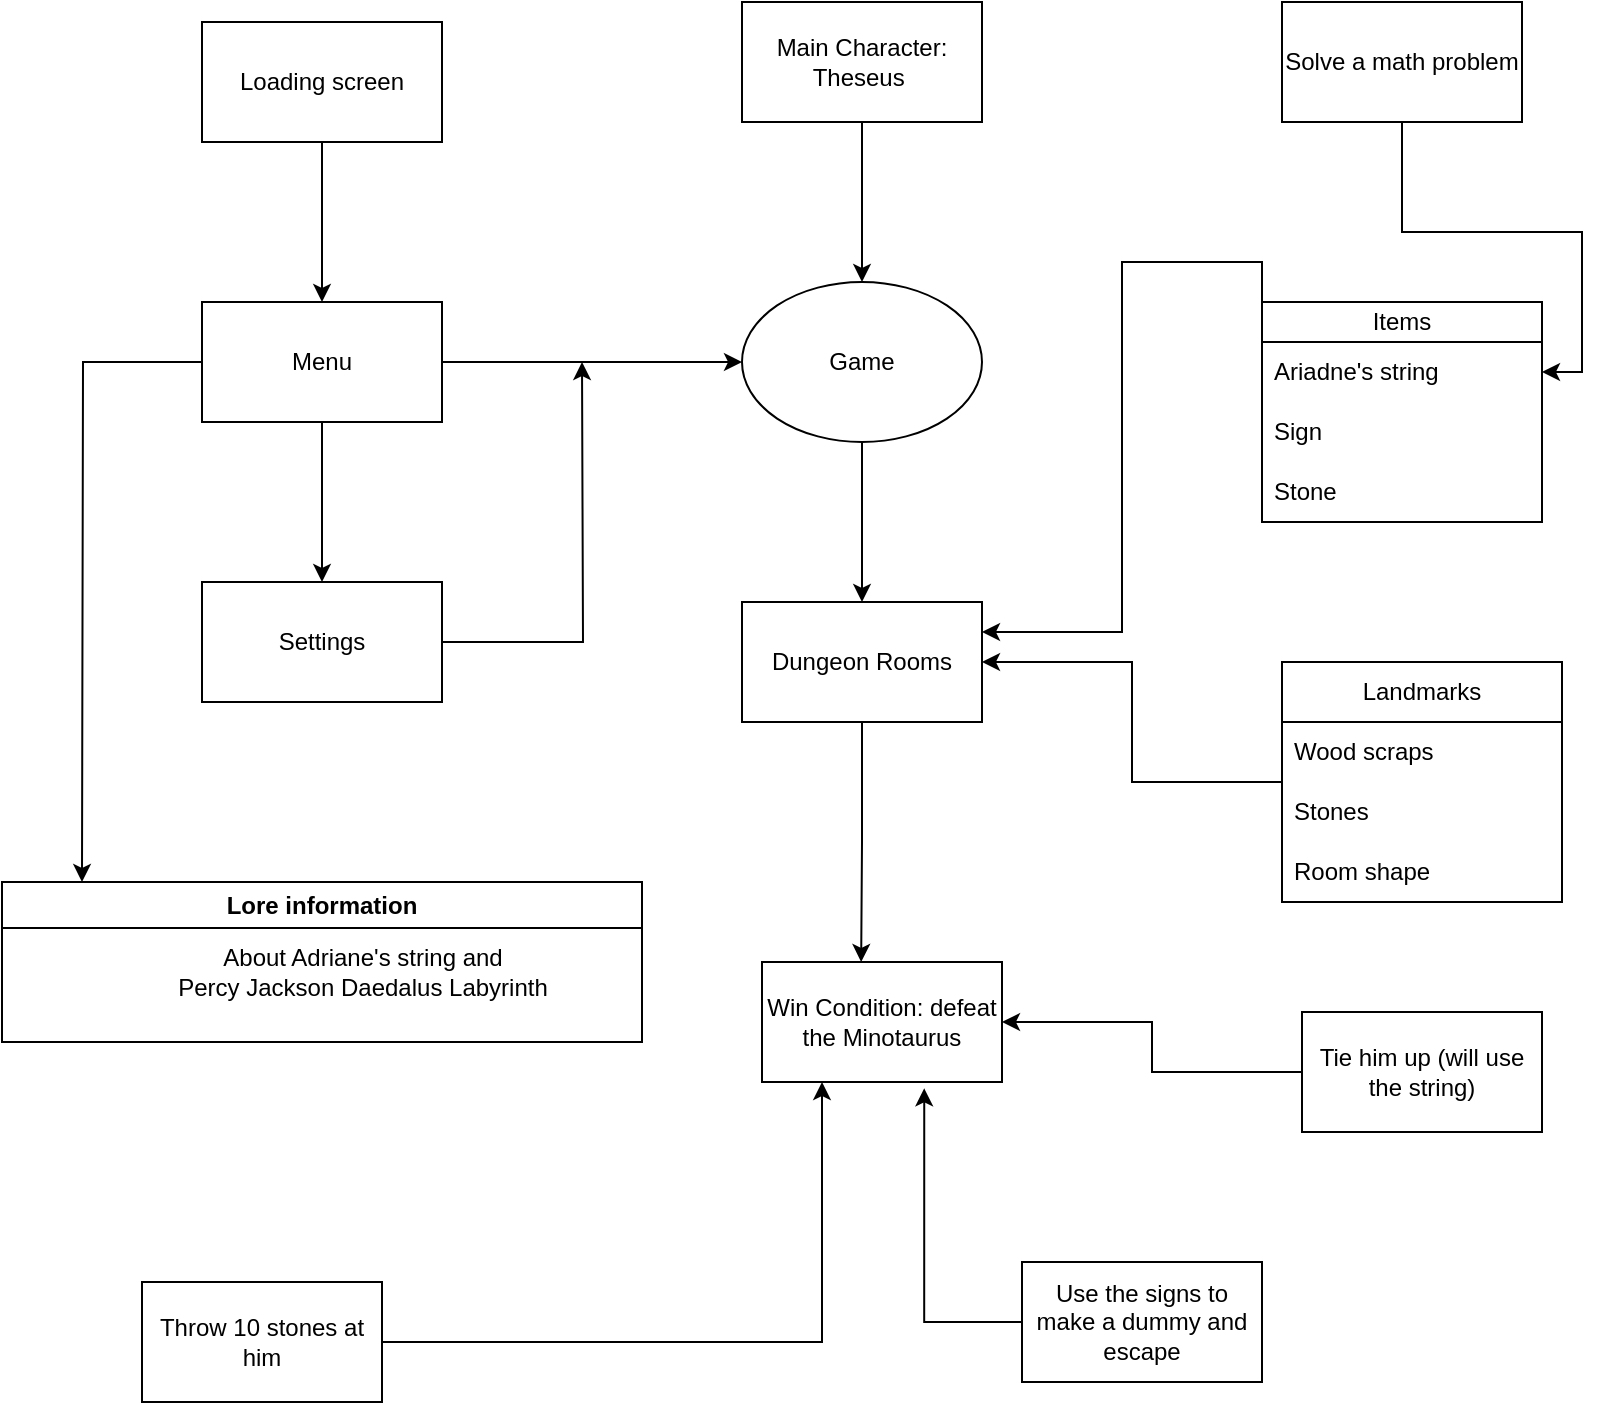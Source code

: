 <mxfile version="21.6.8" type="device">
  <diagram name="Page-1" id="nI2luKxmcoLUESW3IZcF">
    <mxGraphModel dx="1212" dy="660" grid="1" gridSize="10" guides="1" tooltips="1" connect="1" arrows="1" fold="1" page="1" pageScale="1" pageWidth="850" pageHeight="1100" math="0" shadow="0">
      <root>
        <mxCell id="0" />
        <mxCell id="1" parent="0" />
        <mxCell id="DSOuIaDj85ne6x_iDqN4-3" style="edgeStyle=orthogonalEdgeStyle;rounded=0;orthogonalLoop=1;jettySize=auto;html=1;entryX=0.5;entryY=0;entryDx=0;entryDy=0;" edge="1" parent="1" source="DSOuIaDj85ne6x_iDqN4-1" target="DSOuIaDj85ne6x_iDqN4-2">
          <mxGeometry relative="1" as="geometry" />
        </mxCell>
        <mxCell id="DSOuIaDj85ne6x_iDqN4-1" value="Loading screen" style="rounded=0;whiteSpace=wrap;html=1;" vertex="1" parent="1">
          <mxGeometry x="110" y="70" width="120" height="60" as="geometry" />
        </mxCell>
        <mxCell id="DSOuIaDj85ne6x_iDqN4-6" style="edgeStyle=orthogonalEdgeStyle;rounded=0;orthogonalLoop=1;jettySize=auto;html=1;entryX=0;entryY=0.5;entryDx=0;entryDy=0;" edge="1" parent="1" source="DSOuIaDj85ne6x_iDqN4-2" target="DSOuIaDj85ne6x_iDqN4-5">
          <mxGeometry relative="1" as="geometry" />
        </mxCell>
        <mxCell id="DSOuIaDj85ne6x_iDqN4-9" style="edgeStyle=orthogonalEdgeStyle;rounded=0;orthogonalLoop=1;jettySize=auto;html=1;entryX=0.5;entryY=0;entryDx=0;entryDy=0;" edge="1" parent="1" source="DSOuIaDj85ne6x_iDqN4-2" target="DSOuIaDj85ne6x_iDqN4-7">
          <mxGeometry relative="1" as="geometry" />
        </mxCell>
        <mxCell id="DSOuIaDj85ne6x_iDqN4-23" style="edgeStyle=orthogonalEdgeStyle;rounded=0;orthogonalLoop=1;jettySize=auto;html=1;exitX=0;exitY=0.5;exitDx=0;exitDy=0;" edge="1" parent="1" source="DSOuIaDj85ne6x_iDqN4-2">
          <mxGeometry relative="1" as="geometry">
            <mxPoint x="50" y="500" as="targetPoint" />
            <mxPoint x="50" y="270" as="sourcePoint" />
          </mxGeometry>
        </mxCell>
        <mxCell id="DSOuIaDj85ne6x_iDqN4-2" value="Menu" style="rounded=0;whiteSpace=wrap;html=1;" vertex="1" parent="1">
          <mxGeometry x="110" y="210" width="120" height="60" as="geometry" />
        </mxCell>
        <mxCell id="DSOuIaDj85ne6x_iDqN4-12" style="edgeStyle=orthogonalEdgeStyle;rounded=0;orthogonalLoop=1;jettySize=auto;html=1;entryX=0.5;entryY=0;entryDx=0;entryDy=0;" edge="1" parent="1" source="DSOuIaDj85ne6x_iDqN4-5" target="DSOuIaDj85ne6x_iDqN4-10">
          <mxGeometry relative="1" as="geometry" />
        </mxCell>
        <mxCell id="DSOuIaDj85ne6x_iDqN4-5" value="Game" style="ellipse;whiteSpace=wrap;html=1;" vertex="1" parent="1">
          <mxGeometry x="380" y="200" width="120" height="80" as="geometry" />
        </mxCell>
        <mxCell id="DSOuIaDj85ne6x_iDqN4-8" style="edgeStyle=orthogonalEdgeStyle;rounded=0;orthogonalLoop=1;jettySize=auto;html=1;" edge="1" parent="1" source="DSOuIaDj85ne6x_iDqN4-7">
          <mxGeometry relative="1" as="geometry">
            <mxPoint x="300" y="240" as="targetPoint" />
          </mxGeometry>
        </mxCell>
        <mxCell id="DSOuIaDj85ne6x_iDqN4-7" value="Settings&lt;br&gt;" style="rounded=0;whiteSpace=wrap;html=1;" vertex="1" parent="1">
          <mxGeometry x="110" y="350" width="120" height="60" as="geometry" />
        </mxCell>
        <mxCell id="DSOuIaDj85ne6x_iDqN4-33" style="edgeStyle=orthogonalEdgeStyle;rounded=0;orthogonalLoop=1;jettySize=auto;html=1;exitX=0.5;exitY=1;exitDx=0;exitDy=0;" edge="1" parent="1" source="DSOuIaDj85ne6x_iDqN4-10">
          <mxGeometry relative="1" as="geometry">
            <mxPoint x="439.579" y="540" as="targetPoint" />
          </mxGeometry>
        </mxCell>
        <mxCell id="DSOuIaDj85ne6x_iDqN4-10" value="Dungeon Rooms" style="rounded=0;whiteSpace=wrap;html=1;" vertex="1" parent="1">
          <mxGeometry x="380" y="360" width="120" height="60" as="geometry" />
        </mxCell>
        <mxCell id="DSOuIaDj85ne6x_iDqN4-17" style="edgeStyle=orthogonalEdgeStyle;rounded=0;orthogonalLoop=1;jettySize=auto;html=1;entryX=1;entryY=0.5;entryDx=0;entryDy=0;" edge="1" parent="1" source="DSOuIaDj85ne6x_iDqN4-13" target="DSOuIaDj85ne6x_iDqN4-10">
          <mxGeometry relative="1" as="geometry" />
        </mxCell>
        <mxCell id="DSOuIaDj85ne6x_iDqN4-13" value="Landmarks" style="swimlane;fontStyle=0;childLayout=stackLayout;horizontal=1;startSize=30;horizontalStack=0;resizeParent=1;resizeParentMax=0;resizeLast=0;collapsible=1;marginBottom=0;whiteSpace=wrap;html=1;" vertex="1" parent="1">
          <mxGeometry x="650" y="390" width="140" height="120" as="geometry" />
        </mxCell>
        <mxCell id="DSOuIaDj85ne6x_iDqN4-14" value="Wood scraps" style="text;strokeColor=none;fillColor=none;align=left;verticalAlign=middle;spacingLeft=4;spacingRight=4;overflow=hidden;points=[[0,0.5],[1,0.5]];portConstraint=eastwest;rotatable=0;whiteSpace=wrap;html=1;" vertex="1" parent="DSOuIaDj85ne6x_iDqN4-13">
          <mxGeometry y="30" width="140" height="30" as="geometry" />
        </mxCell>
        <mxCell id="DSOuIaDj85ne6x_iDqN4-16" value="Stones" style="text;strokeColor=none;fillColor=none;align=left;verticalAlign=middle;spacingLeft=4;spacingRight=4;overflow=hidden;points=[[0,0.5],[1,0.5]];portConstraint=eastwest;rotatable=0;whiteSpace=wrap;html=1;" vertex="1" parent="DSOuIaDj85ne6x_iDqN4-13">
          <mxGeometry y="60" width="140" height="30" as="geometry" />
        </mxCell>
        <mxCell id="DSOuIaDj85ne6x_iDqN4-32" value="Room shape" style="text;strokeColor=none;fillColor=none;align=left;verticalAlign=middle;spacingLeft=4;spacingRight=4;overflow=hidden;points=[[0,0.5],[1,0.5]];portConstraint=eastwest;rotatable=0;whiteSpace=wrap;html=1;" vertex="1" parent="DSOuIaDj85ne6x_iDqN4-13">
          <mxGeometry y="90" width="140" height="30" as="geometry" />
        </mxCell>
        <mxCell id="DSOuIaDj85ne6x_iDqN4-18" value="Items" style="swimlane;fontStyle=0;childLayout=stackLayout;horizontal=1;startSize=20;horizontalStack=0;resizeParent=1;resizeParentMax=0;resizeLast=0;collapsible=1;marginBottom=0;whiteSpace=wrap;html=1;" vertex="1" parent="1">
          <mxGeometry x="640" y="210" width="140" height="110" as="geometry" />
        </mxCell>
        <mxCell id="DSOuIaDj85ne6x_iDqN4-19" value="Ariadne&#39;s string" style="text;strokeColor=none;fillColor=none;align=left;verticalAlign=middle;spacingLeft=4;spacingRight=4;overflow=hidden;points=[[0,0.5],[1,0.5]];portConstraint=eastwest;rotatable=0;whiteSpace=wrap;html=1;" vertex="1" parent="DSOuIaDj85ne6x_iDqN4-18">
          <mxGeometry y="20" width="140" height="30" as="geometry" />
        </mxCell>
        <mxCell id="DSOuIaDj85ne6x_iDqN4-20" value="Sign" style="text;strokeColor=none;fillColor=none;align=left;verticalAlign=middle;spacingLeft=4;spacingRight=4;overflow=hidden;points=[[0,0.5],[1,0.5]];portConstraint=eastwest;rotatable=0;whiteSpace=wrap;html=1;" vertex="1" parent="DSOuIaDj85ne6x_iDqN4-18">
          <mxGeometry y="50" width="140" height="30" as="geometry" />
        </mxCell>
        <mxCell id="DSOuIaDj85ne6x_iDqN4-31" value="Stone" style="text;strokeColor=none;fillColor=none;align=left;verticalAlign=middle;spacingLeft=4;spacingRight=4;overflow=hidden;points=[[0,0.5],[1,0.5]];portConstraint=eastwest;rotatable=0;whiteSpace=wrap;html=1;" vertex="1" parent="DSOuIaDj85ne6x_iDqN4-18">
          <mxGeometry y="80" width="140" height="30" as="geometry" />
        </mxCell>
        <mxCell id="DSOuIaDj85ne6x_iDqN4-22" style="edgeStyle=orthogonalEdgeStyle;rounded=0;orthogonalLoop=1;jettySize=auto;html=1;entryX=1;entryY=0.25;entryDx=0;entryDy=0;exitX=0;exitY=0;exitDx=0;exitDy=0;" edge="1" parent="1" source="DSOuIaDj85ne6x_iDqN4-18" target="DSOuIaDj85ne6x_iDqN4-10">
          <mxGeometry relative="1" as="geometry" />
        </mxCell>
        <mxCell id="DSOuIaDj85ne6x_iDqN4-25" value="Lore information&lt;br&gt;" style="swimlane;whiteSpace=wrap;html=1;" vertex="1" parent="1">
          <mxGeometry x="10" y="500" width="320" height="80" as="geometry" />
        </mxCell>
        <mxCell id="DSOuIaDj85ne6x_iDqN4-27" value="About Adriane&#39;s string and &lt;br&gt;Percy Jackson Daedalus Labyrinth" style="text;html=1;align=center;verticalAlign=middle;resizable=0;points=[];autosize=1;strokeColor=none;fillColor=none;" vertex="1" parent="DSOuIaDj85ne6x_iDqN4-25">
          <mxGeometry x="75" y="25" width="210" height="40" as="geometry" />
        </mxCell>
        <mxCell id="DSOuIaDj85ne6x_iDqN4-28" style="edgeStyle=orthogonalEdgeStyle;rounded=0;orthogonalLoop=1;jettySize=auto;html=1;" edge="1" parent="1" source="DSOuIaDj85ne6x_iDqN4-26" target="DSOuIaDj85ne6x_iDqN4-5">
          <mxGeometry relative="1" as="geometry" />
        </mxCell>
        <mxCell id="DSOuIaDj85ne6x_iDqN4-26" value="Main Character: Theseus&amp;nbsp;" style="rounded=0;whiteSpace=wrap;html=1;" vertex="1" parent="1">
          <mxGeometry x="380" y="60" width="120" height="60" as="geometry" />
        </mxCell>
        <mxCell id="DSOuIaDj85ne6x_iDqN4-34" value="Win Condition: defeat the Minotaurus" style="rounded=0;whiteSpace=wrap;html=1;" vertex="1" parent="1">
          <mxGeometry x="390" y="540" width="120" height="60" as="geometry" />
        </mxCell>
        <mxCell id="DSOuIaDj85ne6x_iDqN4-37" style="edgeStyle=orthogonalEdgeStyle;rounded=0;orthogonalLoop=1;jettySize=auto;html=1;" edge="1" parent="1" source="DSOuIaDj85ne6x_iDqN4-35" target="DSOuIaDj85ne6x_iDqN4-19">
          <mxGeometry relative="1" as="geometry" />
        </mxCell>
        <mxCell id="DSOuIaDj85ne6x_iDqN4-35" value="Solve a math problem" style="rounded=0;whiteSpace=wrap;html=1;" vertex="1" parent="1">
          <mxGeometry x="650" y="60" width="120" height="60" as="geometry" />
        </mxCell>
        <mxCell id="DSOuIaDj85ne6x_iDqN4-42" style="edgeStyle=orthogonalEdgeStyle;rounded=0;orthogonalLoop=1;jettySize=auto;html=1;entryX=0.25;entryY=1;entryDx=0;entryDy=0;" edge="1" parent="1" source="DSOuIaDj85ne6x_iDqN4-41" target="DSOuIaDj85ne6x_iDqN4-34">
          <mxGeometry relative="1" as="geometry" />
        </mxCell>
        <mxCell id="DSOuIaDj85ne6x_iDqN4-41" value="Throw 10 stones at him" style="rounded=0;whiteSpace=wrap;html=1;" vertex="1" parent="1">
          <mxGeometry x="80" y="700" width="120" height="60" as="geometry" />
        </mxCell>
        <mxCell id="DSOuIaDj85ne6x_iDqN4-44" style="edgeStyle=orthogonalEdgeStyle;rounded=0;orthogonalLoop=1;jettySize=auto;html=1;entryX=1;entryY=0.5;entryDx=0;entryDy=0;" edge="1" parent="1" source="DSOuIaDj85ne6x_iDqN4-43" target="DSOuIaDj85ne6x_iDqN4-34">
          <mxGeometry relative="1" as="geometry" />
        </mxCell>
        <mxCell id="DSOuIaDj85ne6x_iDqN4-43" value="Tie him up (will use the string)" style="rounded=0;whiteSpace=wrap;html=1;" vertex="1" parent="1">
          <mxGeometry x="660" y="565" width="120" height="60" as="geometry" />
        </mxCell>
        <mxCell id="DSOuIaDj85ne6x_iDqN4-46" style="edgeStyle=orthogonalEdgeStyle;rounded=0;orthogonalLoop=1;jettySize=auto;html=1;entryX=0.676;entryY=1.053;entryDx=0;entryDy=0;entryPerimeter=0;" edge="1" parent="1" source="DSOuIaDj85ne6x_iDqN4-45" target="DSOuIaDj85ne6x_iDqN4-34">
          <mxGeometry relative="1" as="geometry" />
        </mxCell>
        <mxCell id="DSOuIaDj85ne6x_iDqN4-45" value="Use the signs to make a dummy and escape" style="rounded=0;whiteSpace=wrap;html=1;" vertex="1" parent="1">
          <mxGeometry x="520" y="690" width="120" height="60" as="geometry" />
        </mxCell>
      </root>
    </mxGraphModel>
  </diagram>
</mxfile>
